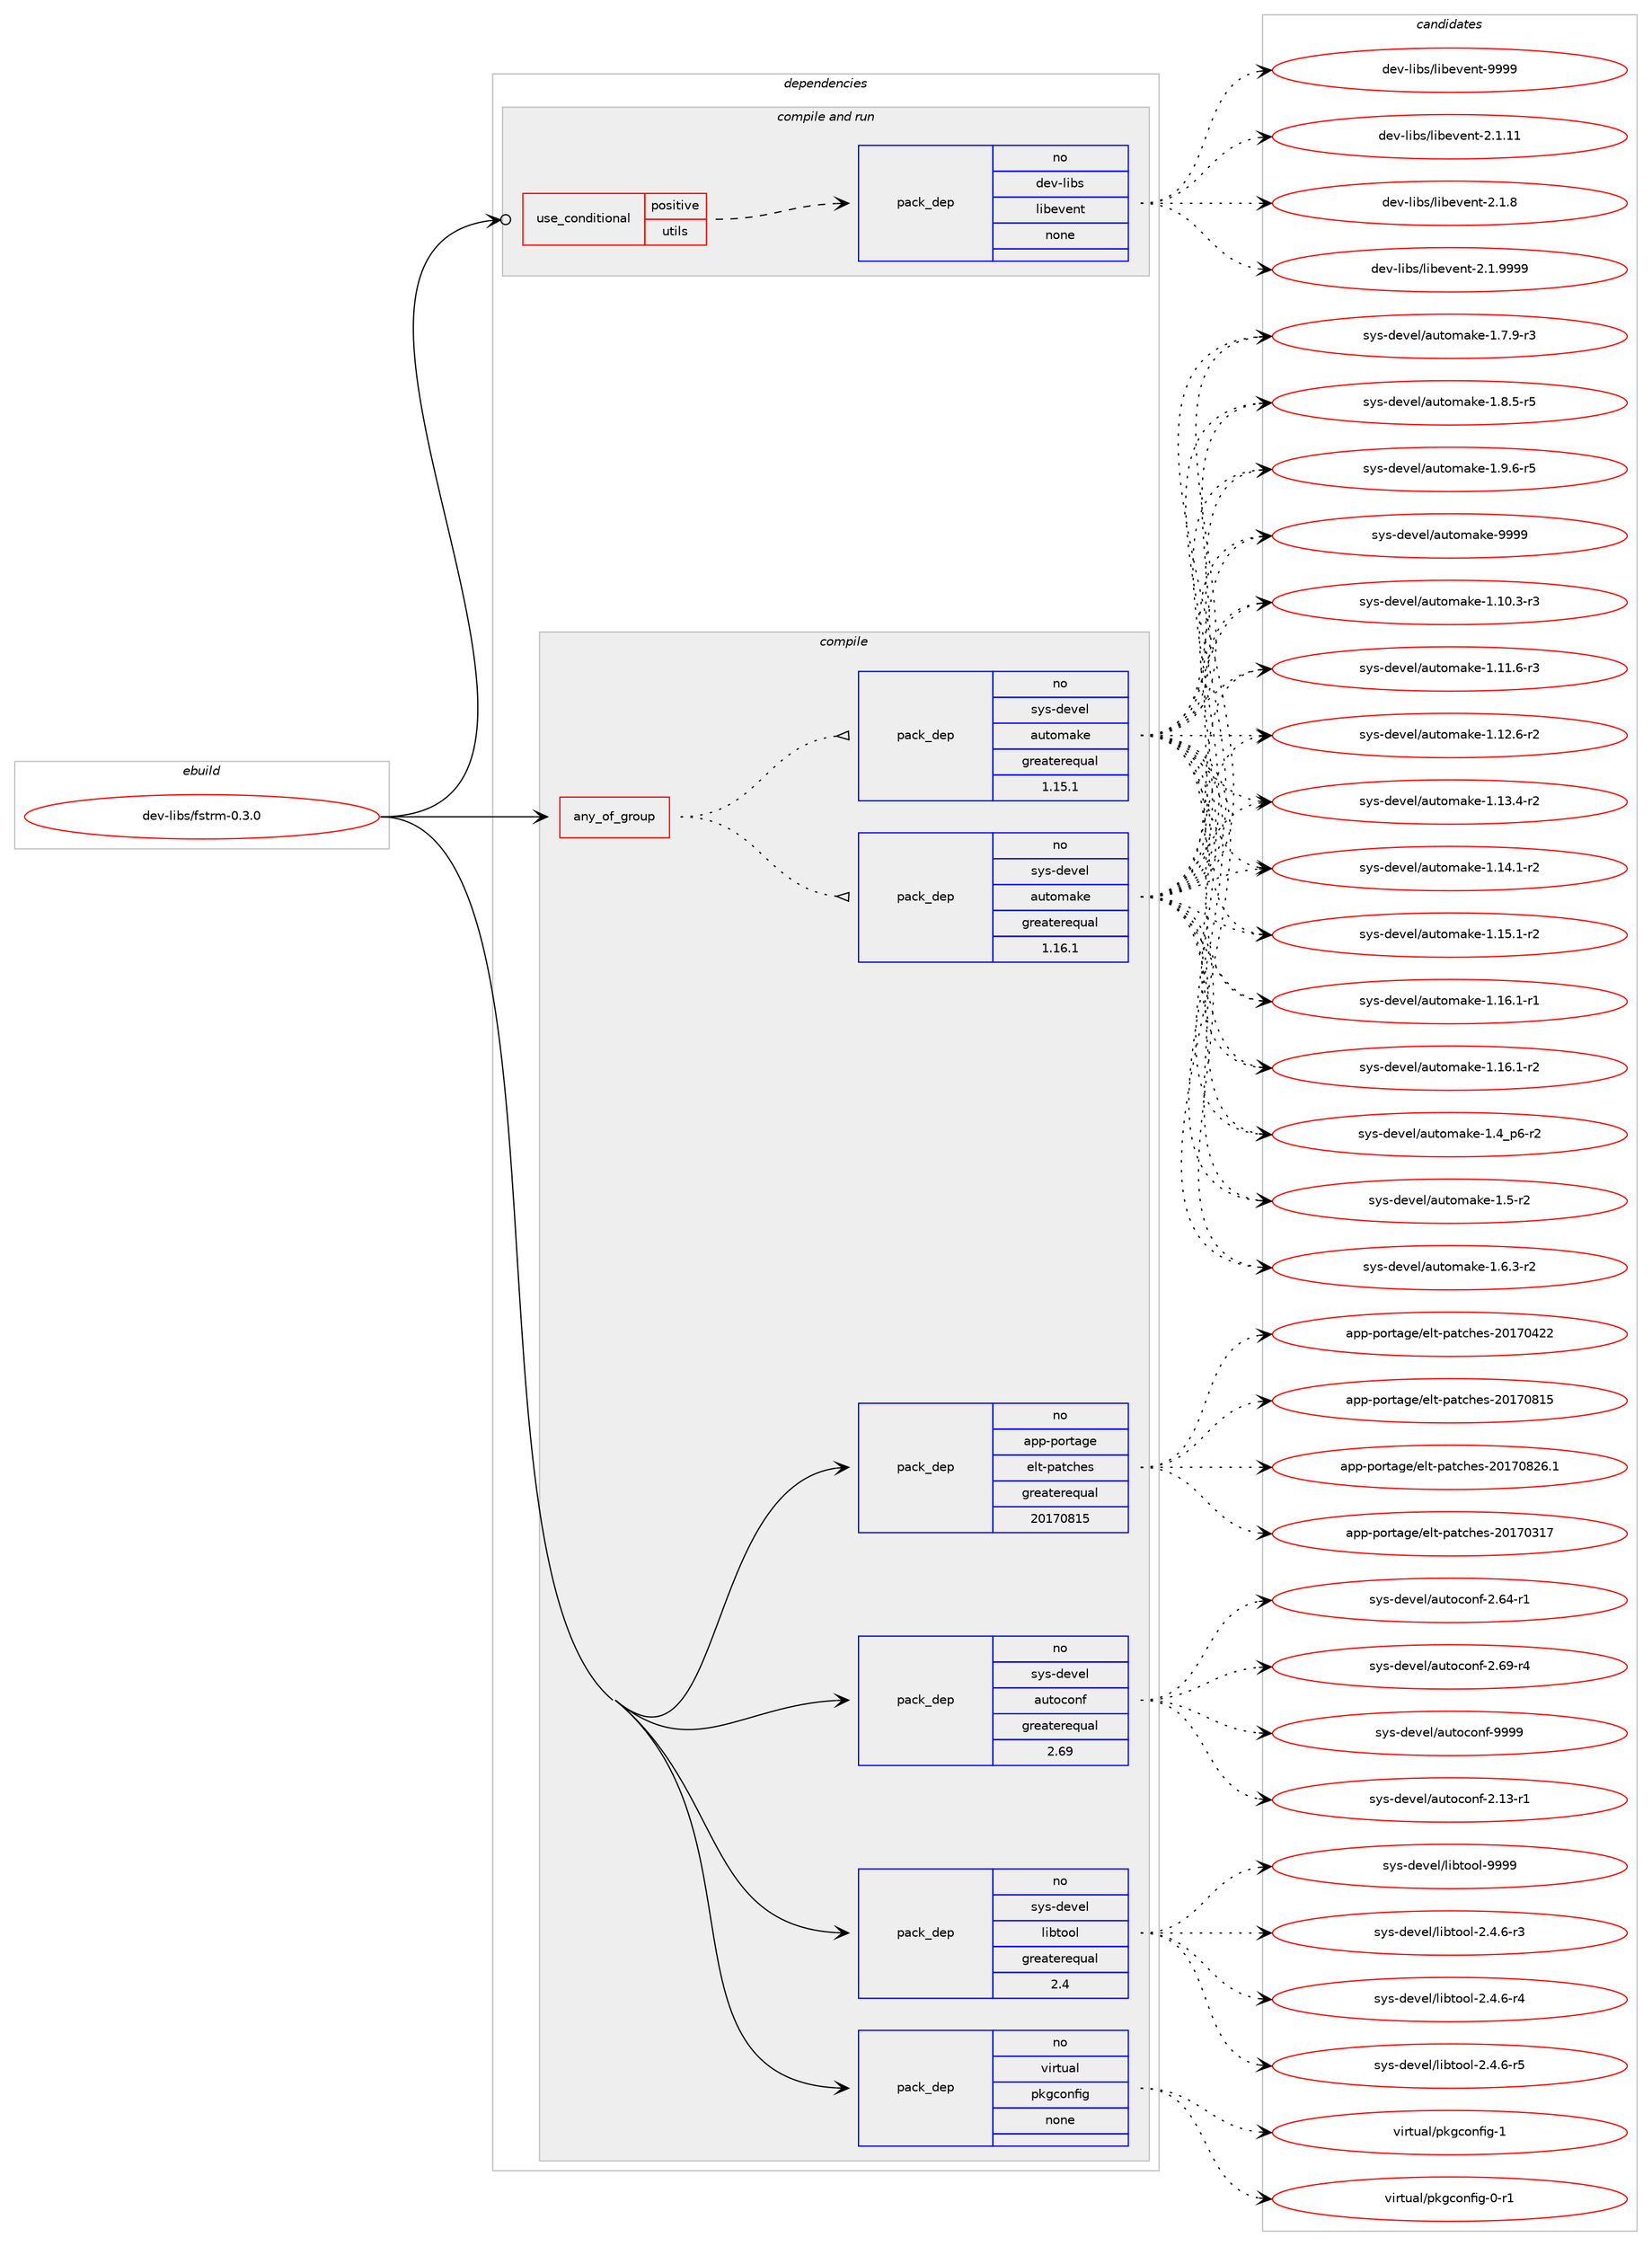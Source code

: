 digraph prolog {

# *************
# Graph options
# *************

newrank=true;
concentrate=true;
compound=true;
graph [rankdir=LR,fontname=Helvetica,fontsize=10,ranksep=1.5];#, ranksep=2.5, nodesep=0.2];
edge  [arrowhead=vee];
node  [fontname=Helvetica,fontsize=10];

# **********
# The ebuild
# **********

subgraph cluster_leftcol {
color=gray;
rank=same;
label=<<i>ebuild</i>>;
id [label="dev-libs/fstrm-0.3.0", color=red, width=4, href="../dev-libs/fstrm-0.3.0.svg"];
}

# ****************
# The dependencies
# ****************

subgraph cluster_midcol {
color=gray;
label=<<i>dependencies</i>>;
subgraph cluster_compile {
fillcolor="#eeeeee";
style=filled;
label=<<i>compile</i>>;
subgraph any11025 {
dependency563684 [label=<<TABLE BORDER="0" CELLBORDER="1" CELLSPACING="0" CELLPADDING="4"><TR><TD CELLPADDING="10">any_of_group</TD></TR></TABLE>>, shape=none, color=red];subgraph pack420920 {
dependency563685 [label=<<TABLE BORDER="0" CELLBORDER="1" CELLSPACING="0" CELLPADDING="4" WIDTH="220"><TR><TD ROWSPAN="6" CELLPADDING="30">pack_dep</TD></TR><TR><TD WIDTH="110">no</TD></TR><TR><TD>sys-devel</TD></TR><TR><TD>automake</TD></TR><TR><TD>greaterequal</TD></TR><TR><TD>1.16.1</TD></TR></TABLE>>, shape=none, color=blue];
}
dependency563684:e -> dependency563685:w [weight=20,style="dotted",arrowhead="oinv"];
subgraph pack420921 {
dependency563686 [label=<<TABLE BORDER="0" CELLBORDER="1" CELLSPACING="0" CELLPADDING="4" WIDTH="220"><TR><TD ROWSPAN="6" CELLPADDING="30">pack_dep</TD></TR><TR><TD WIDTH="110">no</TD></TR><TR><TD>sys-devel</TD></TR><TR><TD>automake</TD></TR><TR><TD>greaterequal</TD></TR><TR><TD>1.15.1</TD></TR></TABLE>>, shape=none, color=blue];
}
dependency563684:e -> dependency563686:w [weight=20,style="dotted",arrowhead="oinv"];
}
id:e -> dependency563684:w [weight=20,style="solid",arrowhead="vee"];
subgraph pack420922 {
dependency563687 [label=<<TABLE BORDER="0" CELLBORDER="1" CELLSPACING="0" CELLPADDING="4" WIDTH="220"><TR><TD ROWSPAN="6" CELLPADDING="30">pack_dep</TD></TR><TR><TD WIDTH="110">no</TD></TR><TR><TD>app-portage</TD></TR><TR><TD>elt-patches</TD></TR><TR><TD>greaterequal</TD></TR><TR><TD>20170815</TD></TR></TABLE>>, shape=none, color=blue];
}
id:e -> dependency563687:w [weight=20,style="solid",arrowhead="vee"];
subgraph pack420923 {
dependency563688 [label=<<TABLE BORDER="0" CELLBORDER="1" CELLSPACING="0" CELLPADDING="4" WIDTH="220"><TR><TD ROWSPAN="6" CELLPADDING="30">pack_dep</TD></TR><TR><TD WIDTH="110">no</TD></TR><TR><TD>sys-devel</TD></TR><TR><TD>autoconf</TD></TR><TR><TD>greaterequal</TD></TR><TR><TD>2.69</TD></TR></TABLE>>, shape=none, color=blue];
}
id:e -> dependency563688:w [weight=20,style="solid",arrowhead="vee"];
subgraph pack420924 {
dependency563689 [label=<<TABLE BORDER="0" CELLBORDER="1" CELLSPACING="0" CELLPADDING="4" WIDTH="220"><TR><TD ROWSPAN="6" CELLPADDING="30">pack_dep</TD></TR><TR><TD WIDTH="110">no</TD></TR><TR><TD>sys-devel</TD></TR><TR><TD>libtool</TD></TR><TR><TD>greaterequal</TD></TR><TR><TD>2.4</TD></TR></TABLE>>, shape=none, color=blue];
}
id:e -> dependency563689:w [weight=20,style="solid",arrowhead="vee"];
subgraph pack420925 {
dependency563690 [label=<<TABLE BORDER="0" CELLBORDER="1" CELLSPACING="0" CELLPADDING="4" WIDTH="220"><TR><TD ROWSPAN="6" CELLPADDING="30">pack_dep</TD></TR><TR><TD WIDTH="110">no</TD></TR><TR><TD>virtual</TD></TR><TR><TD>pkgconfig</TD></TR><TR><TD>none</TD></TR><TR><TD></TD></TR></TABLE>>, shape=none, color=blue];
}
id:e -> dependency563690:w [weight=20,style="solid",arrowhead="vee"];
}
subgraph cluster_compileandrun {
fillcolor="#eeeeee";
style=filled;
label=<<i>compile and run</i>>;
subgraph cond131382 {
dependency563691 [label=<<TABLE BORDER="0" CELLBORDER="1" CELLSPACING="0" CELLPADDING="4"><TR><TD ROWSPAN="3" CELLPADDING="10">use_conditional</TD></TR><TR><TD>positive</TD></TR><TR><TD>utils</TD></TR></TABLE>>, shape=none, color=red];
subgraph pack420926 {
dependency563692 [label=<<TABLE BORDER="0" CELLBORDER="1" CELLSPACING="0" CELLPADDING="4" WIDTH="220"><TR><TD ROWSPAN="6" CELLPADDING="30">pack_dep</TD></TR><TR><TD WIDTH="110">no</TD></TR><TR><TD>dev-libs</TD></TR><TR><TD>libevent</TD></TR><TR><TD>none</TD></TR><TR><TD></TD></TR></TABLE>>, shape=none, color=blue];
}
dependency563691:e -> dependency563692:w [weight=20,style="dashed",arrowhead="vee"];
}
id:e -> dependency563691:w [weight=20,style="solid",arrowhead="odotvee"];
}
subgraph cluster_run {
fillcolor="#eeeeee";
style=filled;
label=<<i>run</i>>;
}
}

# **************
# The candidates
# **************

subgraph cluster_choices {
rank=same;
color=gray;
label=<<i>candidates</i>>;

subgraph choice420920 {
color=black;
nodesep=1;
choice11512111545100101118101108479711711611110997107101454946494846514511451 [label="sys-devel/automake-1.10.3-r3", color=red, width=4,href="../sys-devel/automake-1.10.3-r3.svg"];
choice11512111545100101118101108479711711611110997107101454946494946544511451 [label="sys-devel/automake-1.11.6-r3", color=red, width=4,href="../sys-devel/automake-1.11.6-r3.svg"];
choice11512111545100101118101108479711711611110997107101454946495046544511450 [label="sys-devel/automake-1.12.6-r2", color=red, width=4,href="../sys-devel/automake-1.12.6-r2.svg"];
choice11512111545100101118101108479711711611110997107101454946495146524511450 [label="sys-devel/automake-1.13.4-r2", color=red, width=4,href="../sys-devel/automake-1.13.4-r2.svg"];
choice11512111545100101118101108479711711611110997107101454946495246494511450 [label="sys-devel/automake-1.14.1-r2", color=red, width=4,href="../sys-devel/automake-1.14.1-r2.svg"];
choice11512111545100101118101108479711711611110997107101454946495346494511450 [label="sys-devel/automake-1.15.1-r2", color=red, width=4,href="../sys-devel/automake-1.15.1-r2.svg"];
choice11512111545100101118101108479711711611110997107101454946495446494511449 [label="sys-devel/automake-1.16.1-r1", color=red, width=4,href="../sys-devel/automake-1.16.1-r1.svg"];
choice11512111545100101118101108479711711611110997107101454946495446494511450 [label="sys-devel/automake-1.16.1-r2", color=red, width=4,href="../sys-devel/automake-1.16.1-r2.svg"];
choice115121115451001011181011084797117116111109971071014549465295112544511450 [label="sys-devel/automake-1.4_p6-r2", color=red, width=4,href="../sys-devel/automake-1.4_p6-r2.svg"];
choice11512111545100101118101108479711711611110997107101454946534511450 [label="sys-devel/automake-1.5-r2", color=red, width=4,href="../sys-devel/automake-1.5-r2.svg"];
choice115121115451001011181011084797117116111109971071014549465446514511450 [label="sys-devel/automake-1.6.3-r2", color=red, width=4,href="../sys-devel/automake-1.6.3-r2.svg"];
choice115121115451001011181011084797117116111109971071014549465546574511451 [label="sys-devel/automake-1.7.9-r3", color=red, width=4,href="../sys-devel/automake-1.7.9-r3.svg"];
choice115121115451001011181011084797117116111109971071014549465646534511453 [label="sys-devel/automake-1.8.5-r5", color=red, width=4,href="../sys-devel/automake-1.8.5-r5.svg"];
choice115121115451001011181011084797117116111109971071014549465746544511453 [label="sys-devel/automake-1.9.6-r5", color=red, width=4,href="../sys-devel/automake-1.9.6-r5.svg"];
choice115121115451001011181011084797117116111109971071014557575757 [label="sys-devel/automake-9999", color=red, width=4,href="../sys-devel/automake-9999.svg"];
dependency563685:e -> choice11512111545100101118101108479711711611110997107101454946494846514511451:w [style=dotted,weight="100"];
dependency563685:e -> choice11512111545100101118101108479711711611110997107101454946494946544511451:w [style=dotted,weight="100"];
dependency563685:e -> choice11512111545100101118101108479711711611110997107101454946495046544511450:w [style=dotted,weight="100"];
dependency563685:e -> choice11512111545100101118101108479711711611110997107101454946495146524511450:w [style=dotted,weight="100"];
dependency563685:e -> choice11512111545100101118101108479711711611110997107101454946495246494511450:w [style=dotted,weight="100"];
dependency563685:e -> choice11512111545100101118101108479711711611110997107101454946495346494511450:w [style=dotted,weight="100"];
dependency563685:e -> choice11512111545100101118101108479711711611110997107101454946495446494511449:w [style=dotted,weight="100"];
dependency563685:e -> choice11512111545100101118101108479711711611110997107101454946495446494511450:w [style=dotted,weight="100"];
dependency563685:e -> choice115121115451001011181011084797117116111109971071014549465295112544511450:w [style=dotted,weight="100"];
dependency563685:e -> choice11512111545100101118101108479711711611110997107101454946534511450:w [style=dotted,weight="100"];
dependency563685:e -> choice115121115451001011181011084797117116111109971071014549465446514511450:w [style=dotted,weight="100"];
dependency563685:e -> choice115121115451001011181011084797117116111109971071014549465546574511451:w [style=dotted,weight="100"];
dependency563685:e -> choice115121115451001011181011084797117116111109971071014549465646534511453:w [style=dotted,weight="100"];
dependency563685:e -> choice115121115451001011181011084797117116111109971071014549465746544511453:w [style=dotted,weight="100"];
dependency563685:e -> choice115121115451001011181011084797117116111109971071014557575757:w [style=dotted,weight="100"];
}
subgraph choice420921 {
color=black;
nodesep=1;
choice11512111545100101118101108479711711611110997107101454946494846514511451 [label="sys-devel/automake-1.10.3-r3", color=red, width=4,href="../sys-devel/automake-1.10.3-r3.svg"];
choice11512111545100101118101108479711711611110997107101454946494946544511451 [label="sys-devel/automake-1.11.6-r3", color=red, width=4,href="../sys-devel/automake-1.11.6-r3.svg"];
choice11512111545100101118101108479711711611110997107101454946495046544511450 [label="sys-devel/automake-1.12.6-r2", color=red, width=4,href="../sys-devel/automake-1.12.6-r2.svg"];
choice11512111545100101118101108479711711611110997107101454946495146524511450 [label="sys-devel/automake-1.13.4-r2", color=red, width=4,href="../sys-devel/automake-1.13.4-r2.svg"];
choice11512111545100101118101108479711711611110997107101454946495246494511450 [label="sys-devel/automake-1.14.1-r2", color=red, width=4,href="../sys-devel/automake-1.14.1-r2.svg"];
choice11512111545100101118101108479711711611110997107101454946495346494511450 [label="sys-devel/automake-1.15.1-r2", color=red, width=4,href="../sys-devel/automake-1.15.1-r2.svg"];
choice11512111545100101118101108479711711611110997107101454946495446494511449 [label="sys-devel/automake-1.16.1-r1", color=red, width=4,href="../sys-devel/automake-1.16.1-r1.svg"];
choice11512111545100101118101108479711711611110997107101454946495446494511450 [label="sys-devel/automake-1.16.1-r2", color=red, width=4,href="../sys-devel/automake-1.16.1-r2.svg"];
choice115121115451001011181011084797117116111109971071014549465295112544511450 [label="sys-devel/automake-1.4_p6-r2", color=red, width=4,href="../sys-devel/automake-1.4_p6-r2.svg"];
choice11512111545100101118101108479711711611110997107101454946534511450 [label="sys-devel/automake-1.5-r2", color=red, width=4,href="../sys-devel/automake-1.5-r2.svg"];
choice115121115451001011181011084797117116111109971071014549465446514511450 [label="sys-devel/automake-1.6.3-r2", color=red, width=4,href="../sys-devel/automake-1.6.3-r2.svg"];
choice115121115451001011181011084797117116111109971071014549465546574511451 [label="sys-devel/automake-1.7.9-r3", color=red, width=4,href="../sys-devel/automake-1.7.9-r3.svg"];
choice115121115451001011181011084797117116111109971071014549465646534511453 [label="sys-devel/automake-1.8.5-r5", color=red, width=4,href="../sys-devel/automake-1.8.5-r5.svg"];
choice115121115451001011181011084797117116111109971071014549465746544511453 [label="sys-devel/automake-1.9.6-r5", color=red, width=4,href="../sys-devel/automake-1.9.6-r5.svg"];
choice115121115451001011181011084797117116111109971071014557575757 [label="sys-devel/automake-9999", color=red, width=4,href="../sys-devel/automake-9999.svg"];
dependency563686:e -> choice11512111545100101118101108479711711611110997107101454946494846514511451:w [style=dotted,weight="100"];
dependency563686:e -> choice11512111545100101118101108479711711611110997107101454946494946544511451:w [style=dotted,weight="100"];
dependency563686:e -> choice11512111545100101118101108479711711611110997107101454946495046544511450:w [style=dotted,weight="100"];
dependency563686:e -> choice11512111545100101118101108479711711611110997107101454946495146524511450:w [style=dotted,weight="100"];
dependency563686:e -> choice11512111545100101118101108479711711611110997107101454946495246494511450:w [style=dotted,weight="100"];
dependency563686:e -> choice11512111545100101118101108479711711611110997107101454946495346494511450:w [style=dotted,weight="100"];
dependency563686:e -> choice11512111545100101118101108479711711611110997107101454946495446494511449:w [style=dotted,weight="100"];
dependency563686:e -> choice11512111545100101118101108479711711611110997107101454946495446494511450:w [style=dotted,weight="100"];
dependency563686:e -> choice115121115451001011181011084797117116111109971071014549465295112544511450:w [style=dotted,weight="100"];
dependency563686:e -> choice11512111545100101118101108479711711611110997107101454946534511450:w [style=dotted,weight="100"];
dependency563686:e -> choice115121115451001011181011084797117116111109971071014549465446514511450:w [style=dotted,weight="100"];
dependency563686:e -> choice115121115451001011181011084797117116111109971071014549465546574511451:w [style=dotted,weight="100"];
dependency563686:e -> choice115121115451001011181011084797117116111109971071014549465646534511453:w [style=dotted,weight="100"];
dependency563686:e -> choice115121115451001011181011084797117116111109971071014549465746544511453:w [style=dotted,weight="100"];
dependency563686:e -> choice115121115451001011181011084797117116111109971071014557575757:w [style=dotted,weight="100"];
}
subgraph choice420922 {
color=black;
nodesep=1;
choice97112112451121111141169710310147101108116451129711699104101115455048495548514955 [label="app-portage/elt-patches-20170317", color=red, width=4,href="../app-portage/elt-patches-20170317.svg"];
choice97112112451121111141169710310147101108116451129711699104101115455048495548525050 [label="app-portage/elt-patches-20170422", color=red, width=4,href="../app-portage/elt-patches-20170422.svg"];
choice97112112451121111141169710310147101108116451129711699104101115455048495548564953 [label="app-portage/elt-patches-20170815", color=red, width=4,href="../app-portage/elt-patches-20170815.svg"];
choice971121124511211111411697103101471011081164511297116991041011154550484955485650544649 [label="app-portage/elt-patches-20170826.1", color=red, width=4,href="../app-portage/elt-patches-20170826.1.svg"];
dependency563687:e -> choice97112112451121111141169710310147101108116451129711699104101115455048495548514955:w [style=dotted,weight="100"];
dependency563687:e -> choice97112112451121111141169710310147101108116451129711699104101115455048495548525050:w [style=dotted,weight="100"];
dependency563687:e -> choice97112112451121111141169710310147101108116451129711699104101115455048495548564953:w [style=dotted,weight="100"];
dependency563687:e -> choice971121124511211111411697103101471011081164511297116991041011154550484955485650544649:w [style=dotted,weight="100"];
}
subgraph choice420923 {
color=black;
nodesep=1;
choice1151211154510010111810110847971171161119911111010245504649514511449 [label="sys-devel/autoconf-2.13-r1", color=red, width=4,href="../sys-devel/autoconf-2.13-r1.svg"];
choice1151211154510010111810110847971171161119911111010245504654524511449 [label="sys-devel/autoconf-2.64-r1", color=red, width=4,href="../sys-devel/autoconf-2.64-r1.svg"];
choice1151211154510010111810110847971171161119911111010245504654574511452 [label="sys-devel/autoconf-2.69-r4", color=red, width=4,href="../sys-devel/autoconf-2.69-r4.svg"];
choice115121115451001011181011084797117116111991111101024557575757 [label="sys-devel/autoconf-9999", color=red, width=4,href="../sys-devel/autoconf-9999.svg"];
dependency563688:e -> choice1151211154510010111810110847971171161119911111010245504649514511449:w [style=dotted,weight="100"];
dependency563688:e -> choice1151211154510010111810110847971171161119911111010245504654524511449:w [style=dotted,weight="100"];
dependency563688:e -> choice1151211154510010111810110847971171161119911111010245504654574511452:w [style=dotted,weight="100"];
dependency563688:e -> choice115121115451001011181011084797117116111991111101024557575757:w [style=dotted,weight="100"];
}
subgraph choice420924 {
color=black;
nodesep=1;
choice1151211154510010111810110847108105981161111111084550465246544511451 [label="sys-devel/libtool-2.4.6-r3", color=red, width=4,href="../sys-devel/libtool-2.4.6-r3.svg"];
choice1151211154510010111810110847108105981161111111084550465246544511452 [label="sys-devel/libtool-2.4.6-r4", color=red, width=4,href="../sys-devel/libtool-2.4.6-r4.svg"];
choice1151211154510010111810110847108105981161111111084550465246544511453 [label="sys-devel/libtool-2.4.6-r5", color=red, width=4,href="../sys-devel/libtool-2.4.6-r5.svg"];
choice1151211154510010111810110847108105981161111111084557575757 [label="sys-devel/libtool-9999", color=red, width=4,href="../sys-devel/libtool-9999.svg"];
dependency563689:e -> choice1151211154510010111810110847108105981161111111084550465246544511451:w [style=dotted,weight="100"];
dependency563689:e -> choice1151211154510010111810110847108105981161111111084550465246544511452:w [style=dotted,weight="100"];
dependency563689:e -> choice1151211154510010111810110847108105981161111111084550465246544511453:w [style=dotted,weight="100"];
dependency563689:e -> choice1151211154510010111810110847108105981161111111084557575757:w [style=dotted,weight="100"];
}
subgraph choice420925 {
color=black;
nodesep=1;
choice11810511411611797108471121071039911111010210510345484511449 [label="virtual/pkgconfig-0-r1", color=red, width=4,href="../virtual/pkgconfig-0-r1.svg"];
choice1181051141161179710847112107103991111101021051034549 [label="virtual/pkgconfig-1", color=red, width=4,href="../virtual/pkgconfig-1.svg"];
dependency563690:e -> choice11810511411611797108471121071039911111010210510345484511449:w [style=dotted,weight="100"];
dependency563690:e -> choice1181051141161179710847112107103991111101021051034549:w [style=dotted,weight="100"];
}
subgraph choice420926 {
color=black;
nodesep=1;
choice1001011184510810598115471081059810111810111011645504649464949 [label="dev-libs/libevent-2.1.11", color=red, width=4,href="../dev-libs/libevent-2.1.11.svg"];
choice10010111845108105981154710810598101118101110116455046494656 [label="dev-libs/libevent-2.1.8", color=red, width=4,href="../dev-libs/libevent-2.1.8.svg"];
choice10010111845108105981154710810598101118101110116455046494657575757 [label="dev-libs/libevent-2.1.9999", color=red, width=4,href="../dev-libs/libevent-2.1.9999.svg"];
choice100101118451081059811547108105981011181011101164557575757 [label="dev-libs/libevent-9999", color=red, width=4,href="../dev-libs/libevent-9999.svg"];
dependency563692:e -> choice1001011184510810598115471081059810111810111011645504649464949:w [style=dotted,weight="100"];
dependency563692:e -> choice10010111845108105981154710810598101118101110116455046494656:w [style=dotted,weight="100"];
dependency563692:e -> choice10010111845108105981154710810598101118101110116455046494657575757:w [style=dotted,weight="100"];
dependency563692:e -> choice100101118451081059811547108105981011181011101164557575757:w [style=dotted,weight="100"];
}
}

}
